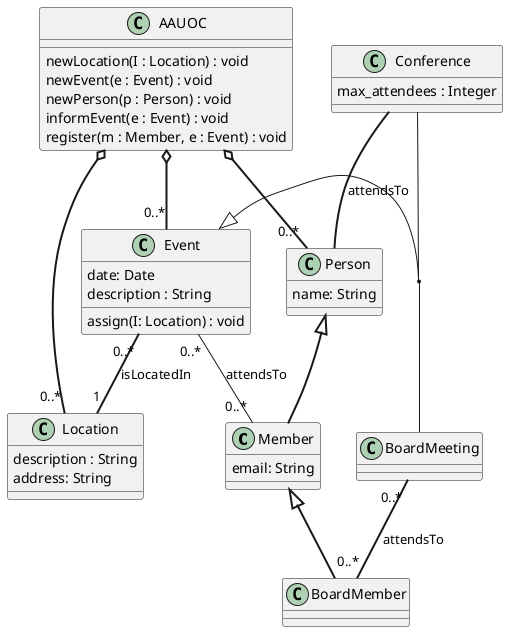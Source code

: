 @startuml
class Member {
email: String
}
class BoardMember
class Event {
date: Date
description : String
assign(I: Location) : void
}
class Conference{
max_attendees : Integer
}
class BoardMeeting
class Location {
description : String
address: String
}
class Person{
name: String
}
class AAUOC{
newLocation(I : Location) : void
newEvent(e : Event) : void
newPerson(p : Person) : void
informEvent(e : Event) : void
register(m : Member, e : Event) : void
}
Event <|-[bold]- (Conference, BoardMeeting)
Person <|-[bold]- Member
Member <|-[bold]- BoardMember
Event "0..*" -[bold]- "1"Location : isLocatedIn
Event "0..*" -- "0..*" Member : attendsTo
BoardMeeting "0..*" -[bold]- "0..*" BoardMember : attendsTo
Conference -[bold]- Person : attendsTo
AAUOC o-[bold]- "0..*" Location
AAUOC o-[bold]- "0..*" Event
AAUOC o-[bold]- "0..*" Person
@enduml